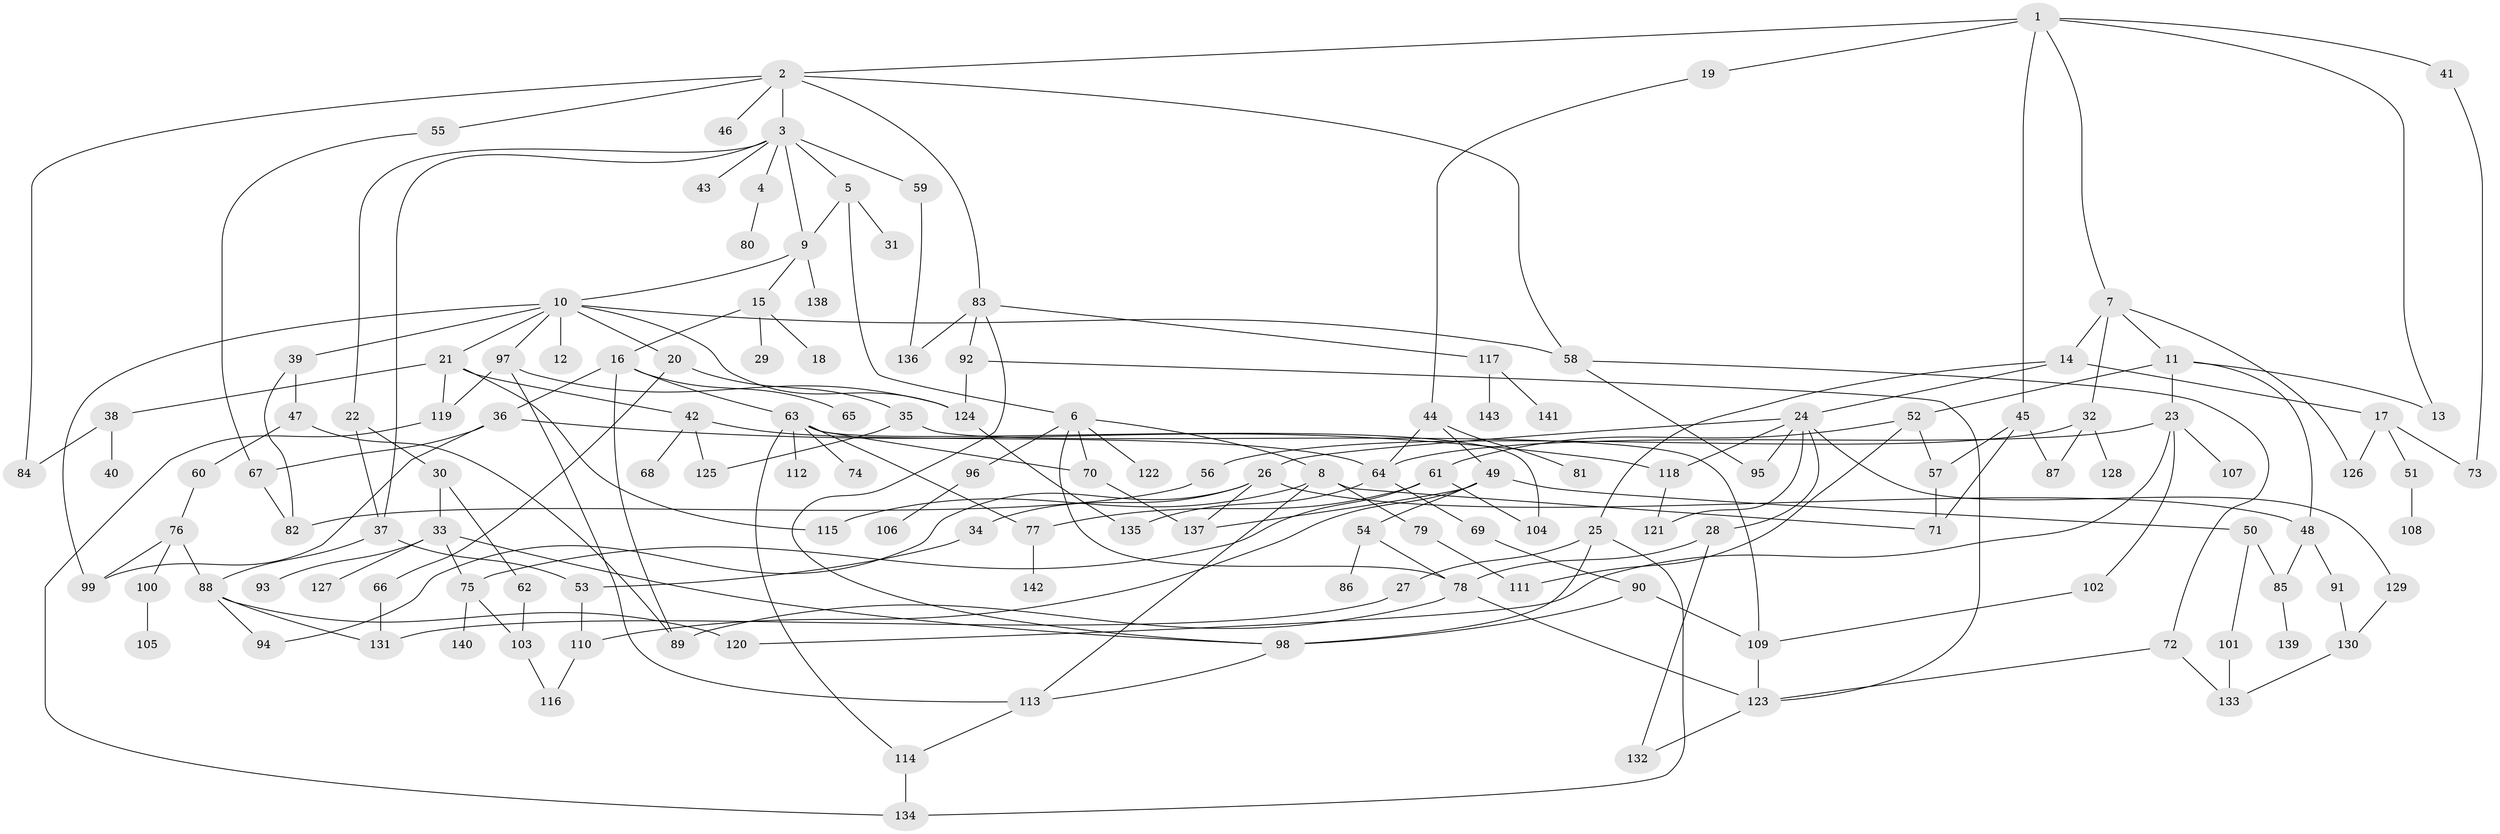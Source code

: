 // coarse degree distribution, {8: 0.020618556701030927, 6: 0.1134020618556701, 7: 0.030927835051546393, 2: 0.25773195876288657, 3: 0.13402061855670103, 5: 0.08247422680412371, 4: 0.16494845360824742, 10: 0.010309278350515464, 1: 0.18556701030927836}
// Generated by graph-tools (version 1.1) at 2025/51/02/27/25 19:51:38]
// undirected, 143 vertices, 209 edges
graph export_dot {
graph [start="1"]
  node [color=gray90,style=filled];
  1;
  2;
  3;
  4;
  5;
  6;
  7;
  8;
  9;
  10;
  11;
  12;
  13;
  14;
  15;
  16;
  17;
  18;
  19;
  20;
  21;
  22;
  23;
  24;
  25;
  26;
  27;
  28;
  29;
  30;
  31;
  32;
  33;
  34;
  35;
  36;
  37;
  38;
  39;
  40;
  41;
  42;
  43;
  44;
  45;
  46;
  47;
  48;
  49;
  50;
  51;
  52;
  53;
  54;
  55;
  56;
  57;
  58;
  59;
  60;
  61;
  62;
  63;
  64;
  65;
  66;
  67;
  68;
  69;
  70;
  71;
  72;
  73;
  74;
  75;
  76;
  77;
  78;
  79;
  80;
  81;
  82;
  83;
  84;
  85;
  86;
  87;
  88;
  89;
  90;
  91;
  92;
  93;
  94;
  95;
  96;
  97;
  98;
  99;
  100;
  101;
  102;
  103;
  104;
  105;
  106;
  107;
  108;
  109;
  110;
  111;
  112;
  113;
  114;
  115;
  116;
  117;
  118;
  119;
  120;
  121;
  122;
  123;
  124;
  125;
  126;
  127;
  128;
  129;
  130;
  131;
  132;
  133;
  134;
  135;
  136;
  137;
  138;
  139;
  140;
  141;
  142;
  143;
  1 -- 2;
  1 -- 7;
  1 -- 13;
  1 -- 19;
  1 -- 41;
  1 -- 45;
  2 -- 3;
  2 -- 46;
  2 -- 55;
  2 -- 58;
  2 -- 83;
  2 -- 84;
  3 -- 4;
  3 -- 5;
  3 -- 9;
  3 -- 22;
  3 -- 43;
  3 -- 59;
  3 -- 37;
  4 -- 80;
  5 -- 6;
  5 -- 31;
  5 -- 9;
  6 -- 8;
  6 -- 78;
  6 -- 96;
  6 -- 122;
  6 -- 70;
  7 -- 11;
  7 -- 14;
  7 -- 32;
  7 -- 126;
  8 -- 79;
  8 -- 113;
  8 -- 71;
  8 -- 115;
  9 -- 10;
  9 -- 15;
  9 -- 138;
  10 -- 12;
  10 -- 20;
  10 -- 21;
  10 -- 39;
  10 -- 97;
  10 -- 99;
  10 -- 124;
  10 -- 58;
  11 -- 23;
  11 -- 52;
  11 -- 48;
  11 -- 13;
  14 -- 17;
  14 -- 24;
  14 -- 25;
  15 -- 16;
  15 -- 18;
  15 -- 29;
  16 -- 36;
  16 -- 63;
  16 -- 65;
  16 -- 89;
  17 -- 51;
  17 -- 126;
  17 -- 73;
  19 -- 44;
  20 -- 35;
  20 -- 66;
  21 -- 38;
  21 -- 42;
  21 -- 115;
  21 -- 119;
  22 -- 30;
  22 -- 37;
  23 -- 102;
  23 -- 107;
  23 -- 64;
  23 -- 120;
  24 -- 26;
  24 -- 28;
  24 -- 121;
  24 -- 129;
  24 -- 95;
  24 -- 118;
  25 -- 27;
  25 -- 134;
  25 -- 98;
  26 -- 34;
  26 -- 48;
  26 -- 94;
  26 -- 137;
  27 -- 131;
  28 -- 132;
  28 -- 78;
  30 -- 33;
  30 -- 62;
  32 -- 56;
  32 -- 87;
  32 -- 128;
  33 -- 93;
  33 -- 98;
  33 -- 127;
  33 -- 75;
  34 -- 53;
  35 -- 109;
  35 -- 125;
  36 -- 99;
  36 -- 118;
  36 -- 67;
  37 -- 88;
  37 -- 53;
  38 -- 40;
  38 -- 84;
  39 -- 47;
  39 -- 82;
  41 -- 73;
  42 -- 68;
  42 -- 125;
  42 -- 64;
  44 -- 49;
  44 -- 64;
  44 -- 81;
  45 -- 57;
  45 -- 87;
  45 -- 71;
  47 -- 60;
  47 -- 89;
  48 -- 91;
  48 -- 85;
  49 -- 50;
  49 -- 54;
  49 -- 137;
  49 -- 110;
  50 -- 85;
  50 -- 101;
  51 -- 108;
  52 -- 57;
  52 -- 61;
  52 -- 111;
  53 -- 110;
  54 -- 86;
  54 -- 78;
  55 -- 67;
  56 -- 82;
  57 -- 71;
  58 -- 72;
  58 -- 95;
  59 -- 136;
  60 -- 76;
  61 -- 75;
  61 -- 77;
  61 -- 104;
  62 -- 103;
  63 -- 70;
  63 -- 74;
  63 -- 104;
  63 -- 112;
  63 -- 77;
  63 -- 114;
  64 -- 69;
  64 -- 135;
  66 -- 131;
  67 -- 82;
  69 -- 90;
  70 -- 137;
  72 -- 133;
  72 -- 123;
  75 -- 140;
  75 -- 103;
  76 -- 88;
  76 -- 100;
  76 -- 99;
  77 -- 142;
  78 -- 89;
  78 -- 123;
  79 -- 111;
  83 -- 92;
  83 -- 117;
  83 -- 136;
  83 -- 98;
  85 -- 139;
  88 -- 120;
  88 -- 94;
  88 -- 131;
  90 -- 109;
  90 -- 98;
  91 -- 130;
  92 -- 123;
  92 -- 124;
  96 -- 106;
  97 -- 119;
  97 -- 113;
  97 -- 124;
  98 -- 113;
  100 -- 105;
  101 -- 133;
  102 -- 109;
  103 -- 116;
  109 -- 123;
  110 -- 116;
  113 -- 114;
  114 -- 134;
  117 -- 141;
  117 -- 143;
  118 -- 121;
  119 -- 134;
  123 -- 132;
  124 -- 135;
  129 -- 130;
  130 -- 133;
}
